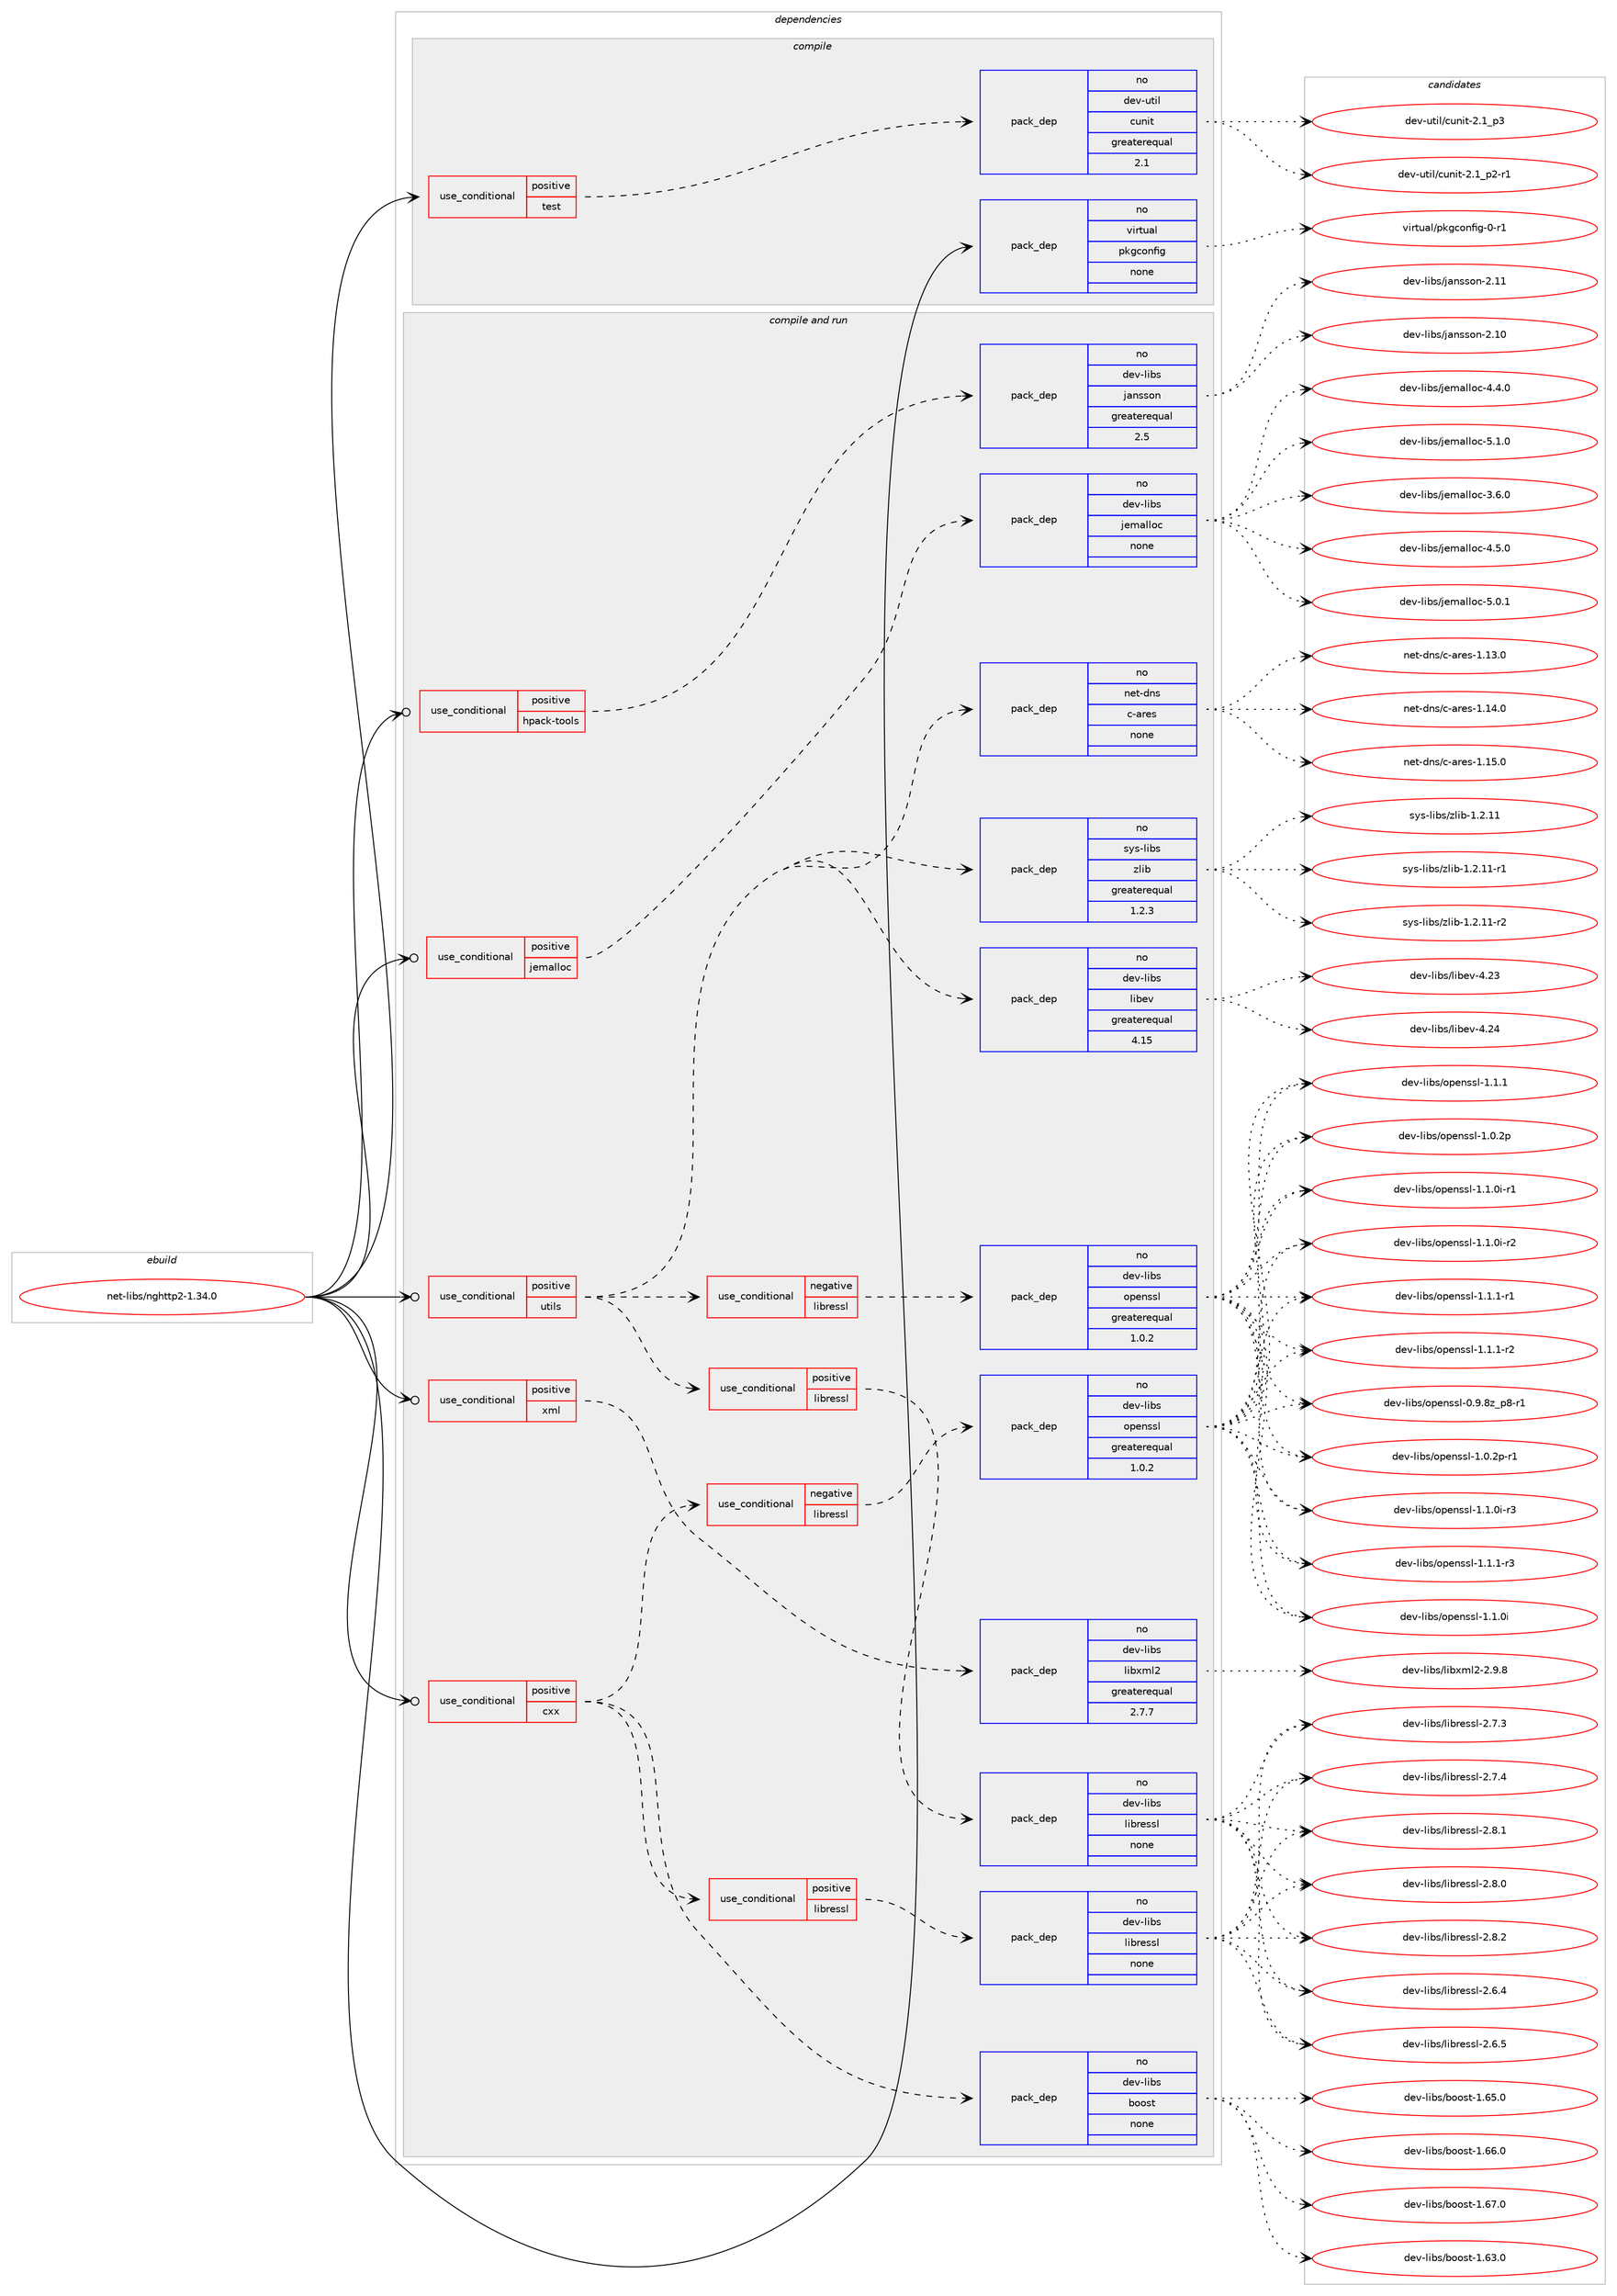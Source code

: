 digraph prolog {

# *************
# Graph options
# *************

newrank=true;
concentrate=true;
compound=true;
graph [rankdir=LR,fontname=Helvetica,fontsize=10,ranksep=1.5];#, ranksep=2.5, nodesep=0.2];
edge  [arrowhead=vee];
node  [fontname=Helvetica,fontsize=10];

# **********
# The ebuild
# **********

subgraph cluster_leftcol {
color=gray;
rank=same;
label=<<i>ebuild</i>>;
id [label="net-libs/nghttp2-1.34.0", color=red, width=4, href="../net-libs/nghttp2-1.34.0.svg"];
}

# ****************
# The dependencies
# ****************

subgraph cluster_midcol {
color=gray;
label=<<i>dependencies</i>>;
subgraph cluster_compile {
fillcolor="#eeeeee";
style=filled;
label=<<i>compile</i>>;
subgraph cond838 {
dependency5410 [label=<<TABLE BORDER="0" CELLBORDER="1" CELLSPACING="0" CELLPADDING="4"><TR><TD ROWSPAN="3" CELLPADDING="10">use_conditional</TD></TR><TR><TD>positive</TD></TR><TR><TD>test</TD></TR></TABLE>>, shape=none, color=red];
subgraph pack4436 {
dependency5411 [label=<<TABLE BORDER="0" CELLBORDER="1" CELLSPACING="0" CELLPADDING="4" WIDTH="220"><TR><TD ROWSPAN="6" CELLPADDING="30">pack_dep</TD></TR><TR><TD WIDTH="110">no</TD></TR><TR><TD>dev-util</TD></TR><TR><TD>cunit</TD></TR><TR><TD>greaterequal</TD></TR><TR><TD>2.1</TD></TR></TABLE>>, shape=none, color=blue];
}
dependency5410:e -> dependency5411:w [weight=20,style="dashed",arrowhead="vee"];
}
id:e -> dependency5410:w [weight=20,style="solid",arrowhead="vee"];
subgraph pack4437 {
dependency5412 [label=<<TABLE BORDER="0" CELLBORDER="1" CELLSPACING="0" CELLPADDING="4" WIDTH="220"><TR><TD ROWSPAN="6" CELLPADDING="30">pack_dep</TD></TR><TR><TD WIDTH="110">no</TD></TR><TR><TD>virtual</TD></TR><TR><TD>pkgconfig</TD></TR><TR><TD>none</TD></TR><TR><TD></TD></TR></TABLE>>, shape=none, color=blue];
}
id:e -> dependency5412:w [weight=20,style="solid",arrowhead="vee"];
}
subgraph cluster_compileandrun {
fillcolor="#eeeeee";
style=filled;
label=<<i>compile and run</i>>;
subgraph cond839 {
dependency5413 [label=<<TABLE BORDER="0" CELLBORDER="1" CELLSPACING="0" CELLPADDING="4"><TR><TD ROWSPAN="3" CELLPADDING="10">use_conditional</TD></TR><TR><TD>positive</TD></TR><TR><TD>cxx</TD></TR></TABLE>>, shape=none, color=red];
subgraph cond840 {
dependency5414 [label=<<TABLE BORDER="0" CELLBORDER="1" CELLSPACING="0" CELLPADDING="4"><TR><TD ROWSPAN="3" CELLPADDING="10">use_conditional</TD></TR><TR><TD>negative</TD></TR><TR><TD>libressl</TD></TR></TABLE>>, shape=none, color=red];
subgraph pack4438 {
dependency5415 [label=<<TABLE BORDER="0" CELLBORDER="1" CELLSPACING="0" CELLPADDING="4" WIDTH="220"><TR><TD ROWSPAN="6" CELLPADDING="30">pack_dep</TD></TR><TR><TD WIDTH="110">no</TD></TR><TR><TD>dev-libs</TD></TR><TR><TD>openssl</TD></TR><TR><TD>greaterequal</TD></TR><TR><TD>1.0.2</TD></TR></TABLE>>, shape=none, color=blue];
}
dependency5414:e -> dependency5415:w [weight=20,style="dashed",arrowhead="vee"];
}
dependency5413:e -> dependency5414:w [weight=20,style="dashed",arrowhead="vee"];
subgraph cond841 {
dependency5416 [label=<<TABLE BORDER="0" CELLBORDER="1" CELLSPACING="0" CELLPADDING="4"><TR><TD ROWSPAN="3" CELLPADDING="10">use_conditional</TD></TR><TR><TD>positive</TD></TR><TR><TD>libressl</TD></TR></TABLE>>, shape=none, color=red];
subgraph pack4439 {
dependency5417 [label=<<TABLE BORDER="0" CELLBORDER="1" CELLSPACING="0" CELLPADDING="4" WIDTH="220"><TR><TD ROWSPAN="6" CELLPADDING="30">pack_dep</TD></TR><TR><TD WIDTH="110">no</TD></TR><TR><TD>dev-libs</TD></TR><TR><TD>libressl</TD></TR><TR><TD>none</TD></TR><TR><TD></TD></TR></TABLE>>, shape=none, color=blue];
}
dependency5416:e -> dependency5417:w [weight=20,style="dashed",arrowhead="vee"];
}
dependency5413:e -> dependency5416:w [weight=20,style="dashed",arrowhead="vee"];
subgraph pack4440 {
dependency5418 [label=<<TABLE BORDER="0" CELLBORDER="1" CELLSPACING="0" CELLPADDING="4" WIDTH="220"><TR><TD ROWSPAN="6" CELLPADDING="30">pack_dep</TD></TR><TR><TD WIDTH="110">no</TD></TR><TR><TD>dev-libs</TD></TR><TR><TD>boost</TD></TR><TR><TD>none</TD></TR><TR><TD></TD></TR></TABLE>>, shape=none, color=blue];
}
dependency5413:e -> dependency5418:w [weight=20,style="dashed",arrowhead="vee"];
}
id:e -> dependency5413:w [weight=20,style="solid",arrowhead="odotvee"];
subgraph cond842 {
dependency5419 [label=<<TABLE BORDER="0" CELLBORDER="1" CELLSPACING="0" CELLPADDING="4"><TR><TD ROWSPAN="3" CELLPADDING="10">use_conditional</TD></TR><TR><TD>positive</TD></TR><TR><TD>hpack-tools</TD></TR></TABLE>>, shape=none, color=red];
subgraph pack4441 {
dependency5420 [label=<<TABLE BORDER="0" CELLBORDER="1" CELLSPACING="0" CELLPADDING="4" WIDTH="220"><TR><TD ROWSPAN="6" CELLPADDING="30">pack_dep</TD></TR><TR><TD WIDTH="110">no</TD></TR><TR><TD>dev-libs</TD></TR><TR><TD>jansson</TD></TR><TR><TD>greaterequal</TD></TR><TR><TD>2.5</TD></TR></TABLE>>, shape=none, color=blue];
}
dependency5419:e -> dependency5420:w [weight=20,style="dashed",arrowhead="vee"];
}
id:e -> dependency5419:w [weight=20,style="solid",arrowhead="odotvee"];
subgraph cond843 {
dependency5421 [label=<<TABLE BORDER="0" CELLBORDER="1" CELLSPACING="0" CELLPADDING="4"><TR><TD ROWSPAN="3" CELLPADDING="10">use_conditional</TD></TR><TR><TD>positive</TD></TR><TR><TD>jemalloc</TD></TR></TABLE>>, shape=none, color=red];
subgraph pack4442 {
dependency5422 [label=<<TABLE BORDER="0" CELLBORDER="1" CELLSPACING="0" CELLPADDING="4" WIDTH="220"><TR><TD ROWSPAN="6" CELLPADDING="30">pack_dep</TD></TR><TR><TD WIDTH="110">no</TD></TR><TR><TD>dev-libs</TD></TR><TR><TD>jemalloc</TD></TR><TR><TD>none</TD></TR><TR><TD></TD></TR></TABLE>>, shape=none, color=blue];
}
dependency5421:e -> dependency5422:w [weight=20,style="dashed",arrowhead="vee"];
}
id:e -> dependency5421:w [weight=20,style="solid",arrowhead="odotvee"];
subgraph cond844 {
dependency5423 [label=<<TABLE BORDER="0" CELLBORDER="1" CELLSPACING="0" CELLPADDING="4"><TR><TD ROWSPAN="3" CELLPADDING="10">use_conditional</TD></TR><TR><TD>positive</TD></TR><TR><TD>utils</TD></TR></TABLE>>, shape=none, color=red];
subgraph cond845 {
dependency5424 [label=<<TABLE BORDER="0" CELLBORDER="1" CELLSPACING="0" CELLPADDING="4"><TR><TD ROWSPAN="3" CELLPADDING="10">use_conditional</TD></TR><TR><TD>negative</TD></TR><TR><TD>libressl</TD></TR></TABLE>>, shape=none, color=red];
subgraph pack4443 {
dependency5425 [label=<<TABLE BORDER="0" CELLBORDER="1" CELLSPACING="0" CELLPADDING="4" WIDTH="220"><TR><TD ROWSPAN="6" CELLPADDING="30">pack_dep</TD></TR><TR><TD WIDTH="110">no</TD></TR><TR><TD>dev-libs</TD></TR><TR><TD>openssl</TD></TR><TR><TD>greaterequal</TD></TR><TR><TD>1.0.2</TD></TR></TABLE>>, shape=none, color=blue];
}
dependency5424:e -> dependency5425:w [weight=20,style="dashed",arrowhead="vee"];
}
dependency5423:e -> dependency5424:w [weight=20,style="dashed",arrowhead="vee"];
subgraph cond846 {
dependency5426 [label=<<TABLE BORDER="0" CELLBORDER="1" CELLSPACING="0" CELLPADDING="4"><TR><TD ROWSPAN="3" CELLPADDING="10">use_conditional</TD></TR><TR><TD>positive</TD></TR><TR><TD>libressl</TD></TR></TABLE>>, shape=none, color=red];
subgraph pack4444 {
dependency5427 [label=<<TABLE BORDER="0" CELLBORDER="1" CELLSPACING="0" CELLPADDING="4" WIDTH="220"><TR><TD ROWSPAN="6" CELLPADDING="30">pack_dep</TD></TR><TR><TD WIDTH="110">no</TD></TR><TR><TD>dev-libs</TD></TR><TR><TD>libressl</TD></TR><TR><TD>none</TD></TR><TR><TD></TD></TR></TABLE>>, shape=none, color=blue];
}
dependency5426:e -> dependency5427:w [weight=20,style="dashed",arrowhead="vee"];
}
dependency5423:e -> dependency5426:w [weight=20,style="dashed",arrowhead="vee"];
subgraph pack4445 {
dependency5428 [label=<<TABLE BORDER="0" CELLBORDER="1" CELLSPACING="0" CELLPADDING="4" WIDTH="220"><TR><TD ROWSPAN="6" CELLPADDING="30">pack_dep</TD></TR><TR><TD WIDTH="110">no</TD></TR><TR><TD>dev-libs</TD></TR><TR><TD>libev</TD></TR><TR><TD>greaterequal</TD></TR><TR><TD>4.15</TD></TR></TABLE>>, shape=none, color=blue];
}
dependency5423:e -> dependency5428:w [weight=20,style="dashed",arrowhead="vee"];
subgraph pack4446 {
dependency5429 [label=<<TABLE BORDER="0" CELLBORDER="1" CELLSPACING="0" CELLPADDING="4" WIDTH="220"><TR><TD ROWSPAN="6" CELLPADDING="30">pack_dep</TD></TR><TR><TD WIDTH="110">no</TD></TR><TR><TD>sys-libs</TD></TR><TR><TD>zlib</TD></TR><TR><TD>greaterequal</TD></TR><TR><TD>1.2.3</TD></TR></TABLE>>, shape=none, color=blue];
}
dependency5423:e -> dependency5429:w [weight=20,style="dashed",arrowhead="vee"];
subgraph pack4447 {
dependency5430 [label=<<TABLE BORDER="0" CELLBORDER="1" CELLSPACING="0" CELLPADDING="4" WIDTH="220"><TR><TD ROWSPAN="6" CELLPADDING="30">pack_dep</TD></TR><TR><TD WIDTH="110">no</TD></TR><TR><TD>net-dns</TD></TR><TR><TD>c-ares</TD></TR><TR><TD>none</TD></TR><TR><TD></TD></TR></TABLE>>, shape=none, color=blue];
}
dependency5423:e -> dependency5430:w [weight=20,style="dashed",arrowhead="vee"];
}
id:e -> dependency5423:w [weight=20,style="solid",arrowhead="odotvee"];
subgraph cond847 {
dependency5431 [label=<<TABLE BORDER="0" CELLBORDER="1" CELLSPACING="0" CELLPADDING="4"><TR><TD ROWSPAN="3" CELLPADDING="10">use_conditional</TD></TR><TR><TD>positive</TD></TR><TR><TD>xml</TD></TR></TABLE>>, shape=none, color=red];
subgraph pack4448 {
dependency5432 [label=<<TABLE BORDER="0" CELLBORDER="1" CELLSPACING="0" CELLPADDING="4" WIDTH="220"><TR><TD ROWSPAN="6" CELLPADDING="30">pack_dep</TD></TR><TR><TD WIDTH="110">no</TD></TR><TR><TD>dev-libs</TD></TR><TR><TD>libxml2</TD></TR><TR><TD>greaterequal</TD></TR><TR><TD>2.7.7</TD></TR></TABLE>>, shape=none, color=blue];
}
dependency5431:e -> dependency5432:w [weight=20,style="dashed",arrowhead="vee"];
}
id:e -> dependency5431:w [weight=20,style="solid",arrowhead="odotvee"];
}
subgraph cluster_run {
fillcolor="#eeeeee";
style=filled;
label=<<i>run</i>>;
}
}

# **************
# The candidates
# **************

subgraph cluster_choices {
rank=same;
color=gray;
label=<<i>candidates</i>>;

subgraph choice4436 {
color=black;
nodesep=1;
choice1001011184511711610510847991171101051164550464995112504511449 [label="dev-util/cunit-2.1_p2-r1", color=red, width=4,href="../dev-util/cunit-2.1_p2-r1.svg"];
choice100101118451171161051084799117110105116455046499511251 [label="dev-util/cunit-2.1_p3", color=red, width=4,href="../dev-util/cunit-2.1_p3.svg"];
dependency5411:e -> choice1001011184511711610510847991171101051164550464995112504511449:w [style=dotted,weight="100"];
dependency5411:e -> choice100101118451171161051084799117110105116455046499511251:w [style=dotted,weight="100"];
}
subgraph choice4437 {
color=black;
nodesep=1;
choice11810511411611797108471121071039911111010210510345484511449 [label="virtual/pkgconfig-0-r1", color=red, width=4,href="../virtual/pkgconfig-0-r1.svg"];
dependency5412:e -> choice11810511411611797108471121071039911111010210510345484511449:w [style=dotted,weight="100"];
}
subgraph choice4438 {
color=black;
nodesep=1;
choice100101118451081059811547111112101110115115108454946494648105 [label="dev-libs/openssl-1.1.0i", color=red, width=4,href="../dev-libs/openssl-1.1.0i.svg"];
choice100101118451081059811547111112101110115115108454946494649 [label="dev-libs/openssl-1.1.1", color=red, width=4,href="../dev-libs/openssl-1.1.1.svg"];
choice100101118451081059811547111112101110115115108454946484650112 [label="dev-libs/openssl-1.0.2p", color=red, width=4,href="../dev-libs/openssl-1.0.2p.svg"];
choice1001011184510810598115471111121011101151151084549464946481054511449 [label="dev-libs/openssl-1.1.0i-r1", color=red, width=4,href="../dev-libs/openssl-1.1.0i-r1.svg"];
choice1001011184510810598115471111121011101151151084549464946494511449 [label="dev-libs/openssl-1.1.1-r1", color=red, width=4,href="../dev-libs/openssl-1.1.1-r1.svg"];
choice1001011184510810598115471111121011101151151084549464946481054511450 [label="dev-libs/openssl-1.1.0i-r2", color=red, width=4,href="../dev-libs/openssl-1.1.0i-r2.svg"];
choice1001011184510810598115471111121011101151151084549464946494511450 [label="dev-libs/openssl-1.1.1-r2", color=red, width=4,href="../dev-libs/openssl-1.1.1-r2.svg"];
choice10010111845108105981154711111210111011511510845484657465612295112564511449 [label="dev-libs/openssl-0.9.8z_p8-r1", color=red, width=4,href="../dev-libs/openssl-0.9.8z_p8-r1.svg"];
choice1001011184510810598115471111121011101151151084549464846501124511449 [label="dev-libs/openssl-1.0.2p-r1", color=red, width=4,href="../dev-libs/openssl-1.0.2p-r1.svg"];
choice1001011184510810598115471111121011101151151084549464946481054511451 [label="dev-libs/openssl-1.1.0i-r3", color=red, width=4,href="../dev-libs/openssl-1.1.0i-r3.svg"];
choice1001011184510810598115471111121011101151151084549464946494511451 [label="dev-libs/openssl-1.1.1-r3", color=red, width=4,href="../dev-libs/openssl-1.1.1-r3.svg"];
dependency5415:e -> choice100101118451081059811547111112101110115115108454946494648105:w [style=dotted,weight="100"];
dependency5415:e -> choice100101118451081059811547111112101110115115108454946494649:w [style=dotted,weight="100"];
dependency5415:e -> choice100101118451081059811547111112101110115115108454946484650112:w [style=dotted,weight="100"];
dependency5415:e -> choice1001011184510810598115471111121011101151151084549464946481054511449:w [style=dotted,weight="100"];
dependency5415:e -> choice1001011184510810598115471111121011101151151084549464946494511449:w [style=dotted,weight="100"];
dependency5415:e -> choice1001011184510810598115471111121011101151151084549464946481054511450:w [style=dotted,weight="100"];
dependency5415:e -> choice1001011184510810598115471111121011101151151084549464946494511450:w [style=dotted,weight="100"];
dependency5415:e -> choice10010111845108105981154711111210111011511510845484657465612295112564511449:w [style=dotted,weight="100"];
dependency5415:e -> choice1001011184510810598115471111121011101151151084549464846501124511449:w [style=dotted,weight="100"];
dependency5415:e -> choice1001011184510810598115471111121011101151151084549464946481054511451:w [style=dotted,weight="100"];
dependency5415:e -> choice1001011184510810598115471111121011101151151084549464946494511451:w [style=dotted,weight="100"];
}
subgraph choice4439 {
color=black;
nodesep=1;
choice10010111845108105981154710810598114101115115108455046544652 [label="dev-libs/libressl-2.6.4", color=red, width=4,href="../dev-libs/libressl-2.6.4.svg"];
choice10010111845108105981154710810598114101115115108455046544653 [label="dev-libs/libressl-2.6.5", color=red, width=4,href="../dev-libs/libressl-2.6.5.svg"];
choice10010111845108105981154710810598114101115115108455046554651 [label="dev-libs/libressl-2.7.3", color=red, width=4,href="../dev-libs/libressl-2.7.3.svg"];
choice10010111845108105981154710810598114101115115108455046554652 [label="dev-libs/libressl-2.7.4", color=red, width=4,href="../dev-libs/libressl-2.7.4.svg"];
choice10010111845108105981154710810598114101115115108455046564648 [label="dev-libs/libressl-2.8.0", color=red, width=4,href="../dev-libs/libressl-2.8.0.svg"];
choice10010111845108105981154710810598114101115115108455046564649 [label="dev-libs/libressl-2.8.1", color=red, width=4,href="../dev-libs/libressl-2.8.1.svg"];
choice10010111845108105981154710810598114101115115108455046564650 [label="dev-libs/libressl-2.8.2", color=red, width=4,href="../dev-libs/libressl-2.8.2.svg"];
dependency5417:e -> choice10010111845108105981154710810598114101115115108455046544652:w [style=dotted,weight="100"];
dependency5417:e -> choice10010111845108105981154710810598114101115115108455046544653:w [style=dotted,weight="100"];
dependency5417:e -> choice10010111845108105981154710810598114101115115108455046554651:w [style=dotted,weight="100"];
dependency5417:e -> choice10010111845108105981154710810598114101115115108455046554652:w [style=dotted,weight="100"];
dependency5417:e -> choice10010111845108105981154710810598114101115115108455046564648:w [style=dotted,weight="100"];
dependency5417:e -> choice10010111845108105981154710810598114101115115108455046564649:w [style=dotted,weight="100"];
dependency5417:e -> choice10010111845108105981154710810598114101115115108455046564650:w [style=dotted,weight="100"];
}
subgraph choice4440 {
color=black;
nodesep=1;
choice1001011184510810598115479811111111511645494654514648 [label="dev-libs/boost-1.63.0", color=red, width=4,href="../dev-libs/boost-1.63.0.svg"];
choice1001011184510810598115479811111111511645494654534648 [label="dev-libs/boost-1.65.0", color=red, width=4,href="../dev-libs/boost-1.65.0.svg"];
choice1001011184510810598115479811111111511645494654544648 [label="dev-libs/boost-1.66.0", color=red, width=4,href="../dev-libs/boost-1.66.0.svg"];
choice1001011184510810598115479811111111511645494654554648 [label="dev-libs/boost-1.67.0", color=red, width=4,href="../dev-libs/boost-1.67.0.svg"];
dependency5418:e -> choice1001011184510810598115479811111111511645494654514648:w [style=dotted,weight="100"];
dependency5418:e -> choice1001011184510810598115479811111111511645494654534648:w [style=dotted,weight="100"];
dependency5418:e -> choice1001011184510810598115479811111111511645494654544648:w [style=dotted,weight="100"];
dependency5418:e -> choice1001011184510810598115479811111111511645494654554648:w [style=dotted,weight="100"];
}
subgraph choice4441 {
color=black;
nodesep=1;
choice100101118451081059811547106971101151151111104550464948 [label="dev-libs/jansson-2.10", color=red, width=4,href="../dev-libs/jansson-2.10.svg"];
choice100101118451081059811547106971101151151111104550464949 [label="dev-libs/jansson-2.11", color=red, width=4,href="../dev-libs/jansson-2.11.svg"];
dependency5420:e -> choice100101118451081059811547106971101151151111104550464948:w [style=dotted,weight="100"];
dependency5420:e -> choice100101118451081059811547106971101151151111104550464949:w [style=dotted,weight="100"];
}
subgraph choice4442 {
color=black;
nodesep=1;
choice1001011184510810598115471061011099710810811199455146544648 [label="dev-libs/jemalloc-3.6.0", color=red, width=4,href="../dev-libs/jemalloc-3.6.0.svg"];
choice1001011184510810598115471061011099710810811199455246524648 [label="dev-libs/jemalloc-4.4.0", color=red, width=4,href="../dev-libs/jemalloc-4.4.0.svg"];
choice1001011184510810598115471061011099710810811199455246534648 [label="dev-libs/jemalloc-4.5.0", color=red, width=4,href="../dev-libs/jemalloc-4.5.0.svg"];
choice1001011184510810598115471061011099710810811199455346484649 [label="dev-libs/jemalloc-5.0.1", color=red, width=4,href="../dev-libs/jemalloc-5.0.1.svg"];
choice1001011184510810598115471061011099710810811199455346494648 [label="dev-libs/jemalloc-5.1.0", color=red, width=4,href="../dev-libs/jemalloc-5.1.0.svg"];
dependency5422:e -> choice1001011184510810598115471061011099710810811199455146544648:w [style=dotted,weight="100"];
dependency5422:e -> choice1001011184510810598115471061011099710810811199455246524648:w [style=dotted,weight="100"];
dependency5422:e -> choice1001011184510810598115471061011099710810811199455246534648:w [style=dotted,weight="100"];
dependency5422:e -> choice1001011184510810598115471061011099710810811199455346484649:w [style=dotted,weight="100"];
dependency5422:e -> choice1001011184510810598115471061011099710810811199455346494648:w [style=dotted,weight="100"];
}
subgraph choice4443 {
color=black;
nodesep=1;
choice100101118451081059811547111112101110115115108454946494648105 [label="dev-libs/openssl-1.1.0i", color=red, width=4,href="../dev-libs/openssl-1.1.0i.svg"];
choice100101118451081059811547111112101110115115108454946494649 [label="dev-libs/openssl-1.1.1", color=red, width=4,href="../dev-libs/openssl-1.1.1.svg"];
choice100101118451081059811547111112101110115115108454946484650112 [label="dev-libs/openssl-1.0.2p", color=red, width=4,href="../dev-libs/openssl-1.0.2p.svg"];
choice1001011184510810598115471111121011101151151084549464946481054511449 [label="dev-libs/openssl-1.1.0i-r1", color=red, width=4,href="../dev-libs/openssl-1.1.0i-r1.svg"];
choice1001011184510810598115471111121011101151151084549464946494511449 [label="dev-libs/openssl-1.1.1-r1", color=red, width=4,href="../dev-libs/openssl-1.1.1-r1.svg"];
choice1001011184510810598115471111121011101151151084549464946481054511450 [label="dev-libs/openssl-1.1.0i-r2", color=red, width=4,href="../dev-libs/openssl-1.1.0i-r2.svg"];
choice1001011184510810598115471111121011101151151084549464946494511450 [label="dev-libs/openssl-1.1.1-r2", color=red, width=4,href="../dev-libs/openssl-1.1.1-r2.svg"];
choice10010111845108105981154711111210111011511510845484657465612295112564511449 [label="dev-libs/openssl-0.9.8z_p8-r1", color=red, width=4,href="../dev-libs/openssl-0.9.8z_p8-r1.svg"];
choice1001011184510810598115471111121011101151151084549464846501124511449 [label="dev-libs/openssl-1.0.2p-r1", color=red, width=4,href="../dev-libs/openssl-1.0.2p-r1.svg"];
choice1001011184510810598115471111121011101151151084549464946481054511451 [label="dev-libs/openssl-1.1.0i-r3", color=red, width=4,href="../dev-libs/openssl-1.1.0i-r3.svg"];
choice1001011184510810598115471111121011101151151084549464946494511451 [label="dev-libs/openssl-1.1.1-r3", color=red, width=4,href="../dev-libs/openssl-1.1.1-r3.svg"];
dependency5425:e -> choice100101118451081059811547111112101110115115108454946494648105:w [style=dotted,weight="100"];
dependency5425:e -> choice100101118451081059811547111112101110115115108454946494649:w [style=dotted,weight="100"];
dependency5425:e -> choice100101118451081059811547111112101110115115108454946484650112:w [style=dotted,weight="100"];
dependency5425:e -> choice1001011184510810598115471111121011101151151084549464946481054511449:w [style=dotted,weight="100"];
dependency5425:e -> choice1001011184510810598115471111121011101151151084549464946494511449:w [style=dotted,weight="100"];
dependency5425:e -> choice1001011184510810598115471111121011101151151084549464946481054511450:w [style=dotted,weight="100"];
dependency5425:e -> choice1001011184510810598115471111121011101151151084549464946494511450:w [style=dotted,weight="100"];
dependency5425:e -> choice10010111845108105981154711111210111011511510845484657465612295112564511449:w [style=dotted,weight="100"];
dependency5425:e -> choice1001011184510810598115471111121011101151151084549464846501124511449:w [style=dotted,weight="100"];
dependency5425:e -> choice1001011184510810598115471111121011101151151084549464946481054511451:w [style=dotted,weight="100"];
dependency5425:e -> choice1001011184510810598115471111121011101151151084549464946494511451:w [style=dotted,weight="100"];
}
subgraph choice4444 {
color=black;
nodesep=1;
choice10010111845108105981154710810598114101115115108455046544652 [label="dev-libs/libressl-2.6.4", color=red, width=4,href="../dev-libs/libressl-2.6.4.svg"];
choice10010111845108105981154710810598114101115115108455046544653 [label="dev-libs/libressl-2.6.5", color=red, width=4,href="../dev-libs/libressl-2.6.5.svg"];
choice10010111845108105981154710810598114101115115108455046554651 [label="dev-libs/libressl-2.7.3", color=red, width=4,href="../dev-libs/libressl-2.7.3.svg"];
choice10010111845108105981154710810598114101115115108455046554652 [label="dev-libs/libressl-2.7.4", color=red, width=4,href="../dev-libs/libressl-2.7.4.svg"];
choice10010111845108105981154710810598114101115115108455046564648 [label="dev-libs/libressl-2.8.0", color=red, width=4,href="../dev-libs/libressl-2.8.0.svg"];
choice10010111845108105981154710810598114101115115108455046564649 [label="dev-libs/libressl-2.8.1", color=red, width=4,href="../dev-libs/libressl-2.8.1.svg"];
choice10010111845108105981154710810598114101115115108455046564650 [label="dev-libs/libressl-2.8.2", color=red, width=4,href="../dev-libs/libressl-2.8.2.svg"];
dependency5427:e -> choice10010111845108105981154710810598114101115115108455046544652:w [style=dotted,weight="100"];
dependency5427:e -> choice10010111845108105981154710810598114101115115108455046544653:w [style=dotted,weight="100"];
dependency5427:e -> choice10010111845108105981154710810598114101115115108455046554651:w [style=dotted,weight="100"];
dependency5427:e -> choice10010111845108105981154710810598114101115115108455046554652:w [style=dotted,weight="100"];
dependency5427:e -> choice10010111845108105981154710810598114101115115108455046564648:w [style=dotted,weight="100"];
dependency5427:e -> choice10010111845108105981154710810598114101115115108455046564649:w [style=dotted,weight="100"];
dependency5427:e -> choice10010111845108105981154710810598114101115115108455046564650:w [style=dotted,weight="100"];
}
subgraph choice4445 {
color=black;
nodesep=1;
choice100101118451081059811547108105981011184552465051 [label="dev-libs/libev-4.23", color=red, width=4,href="../dev-libs/libev-4.23.svg"];
choice100101118451081059811547108105981011184552465052 [label="dev-libs/libev-4.24", color=red, width=4,href="../dev-libs/libev-4.24.svg"];
dependency5428:e -> choice100101118451081059811547108105981011184552465051:w [style=dotted,weight="100"];
dependency5428:e -> choice100101118451081059811547108105981011184552465052:w [style=dotted,weight="100"];
}
subgraph choice4446 {
color=black;
nodesep=1;
choice1151211154510810598115471221081059845494650464949 [label="sys-libs/zlib-1.2.11", color=red, width=4,href="../sys-libs/zlib-1.2.11.svg"];
choice11512111545108105981154712210810598454946504649494511449 [label="sys-libs/zlib-1.2.11-r1", color=red, width=4,href="../sys-libs/zlib-1.2.11-r1.svg"];
choice11512111545108105981154712210810598454946504649494511450 [label="sys-libs/zlib-1.2.11-r2", color=red, width=4,href="../sys-libs/zlib-1.2.11-r2.svg"];
dependency5429:e -> choice1151211154510810598115471221081059845494650464949:w [style=dotted,weight="100"];
dependency5429:e -> choice11512111545108105981154712210810598454946504649494511449:w [style=dotted,weight="100"];
dependency5429:e -> choice11512111545108105981154712210810598454946504649494511450:w [style=dotted,weight="100"];
}
subgraph choice4447 {
color=black;
nodesep=1;
choice110101116451001101154799459711410111545494649514648 [label="net-dns/c-ares-1.13.0", color=red, width=4,href="../net-dns/c-ares-1.13.0.svg"];
choice110101116451001101154799459711410111545494649524648 [label="net-dns/c-ares-1.14.0", color=red, width=4,href="../net-dns/c-ares-1.14.0.svg"];
choice110101116451001101154799459711410111545494649534648 [label="net-dns/c-ares-1.15.0", color=red, width=4,href="../net-dns/c-ares-1.15.0.svg"];
dependency5430:e -> choice110101116451001101154799459711410111545494649514648:w [style=dotted,weight="100"];
dependency5430:e -> choice110101116451001101154799459711410111545494649524648:w [style=dotted,weight="100"];
dependency5430:e -> choice110101116451001101154799459711410111545494649534648:w [style=dotted,weight="100"];
}
subgraph choice4448 {
color=black;
nodesep=1;
choice1001011184510810598115471081059812010910850455046574656 [label="dev-libs/libxml2-2.9.8", color=red, width=4,href="../dev-libs/libxml2-2.9.8.svg"];
dependency5432:e -> choice1001011184510810598115471081059812010910850455046574656:w [style=dotted,weight="100"];
}
}

}
